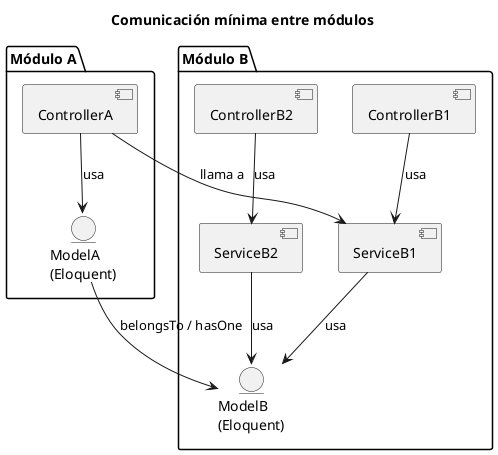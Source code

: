 @startuml

title Comunicación mínima entre módulos

package "Módulo A" {
  component "ControllerA" as ControllerA
  entity "ModelA\n(Eloquent)" as ModelA
}

package "Módulo B" {
  component "ControllerB1" as ControllerB1
  component "ControllerB2" as ControllerB2
  component "ServiceB1" as ServiceB1
  component "ServiceB2" as ServiceB2
  entity "ModelB\n(Eloquent)" as ModelB
}

ControllerA --> ModelA : usa
ControllerA --> ServiceB1 : llama a

ControllerB1 --> "ServiceB1" : usa
ServiceB1 --> ModelB  : usa
ModelA --> ModelB : belongsTo / hasOne

ControllerB2 --> "ServiceB2" : usa
ServiceB2 --> ModelB  : usa
@enduml
